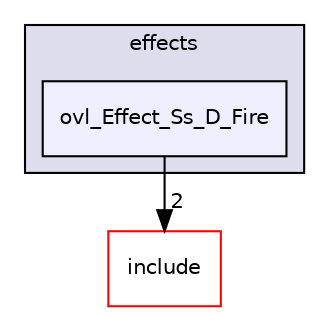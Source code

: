 digraph "src/overlays/effects/ovl_Effect_Ss_D_Fire" {
  compound=true
  node [ fontsize="10", fontname="Helvetica"];
  edge [ labelfontsize="10", labelfontname="Helvetica"];
  subgraph clusterdir_d7d63ed29fdd4206bb68b2cd46ee04ef {
    graph [ bgcolor="#ddddee", pencolor="black", label="effects" fontname="Helvetica", fontsize="10", URL="dir_d7d63ed29fdd4206bb68b2cd46ee04ef.html"]
  dir_15f25f8e554eea9276246d9894d6b7d3 [shape=box, label="ovl_Effect_Ss_D_Fire", style="filled", fillcolor="#eeeeff", pencolor="black", URL="dir_15f25f8e554eea9276246d9894d6b7d3.html"];
  }
  dir_d44c64559bbebec7f509842c48db8b23 [shape=box label="include" fillcolor="white" style="filled" color="red" URL="dir_d44c64559bbebec7f509842c48db8b23.html"];
  dir_15f25f8e554eea9276246d9894d6b7d3->dir_d44c64559bbebec7f509842c48db8b23 [headlabel="2", labeldistance=1.5 headhref="dir_000445_000000.html"];
}
